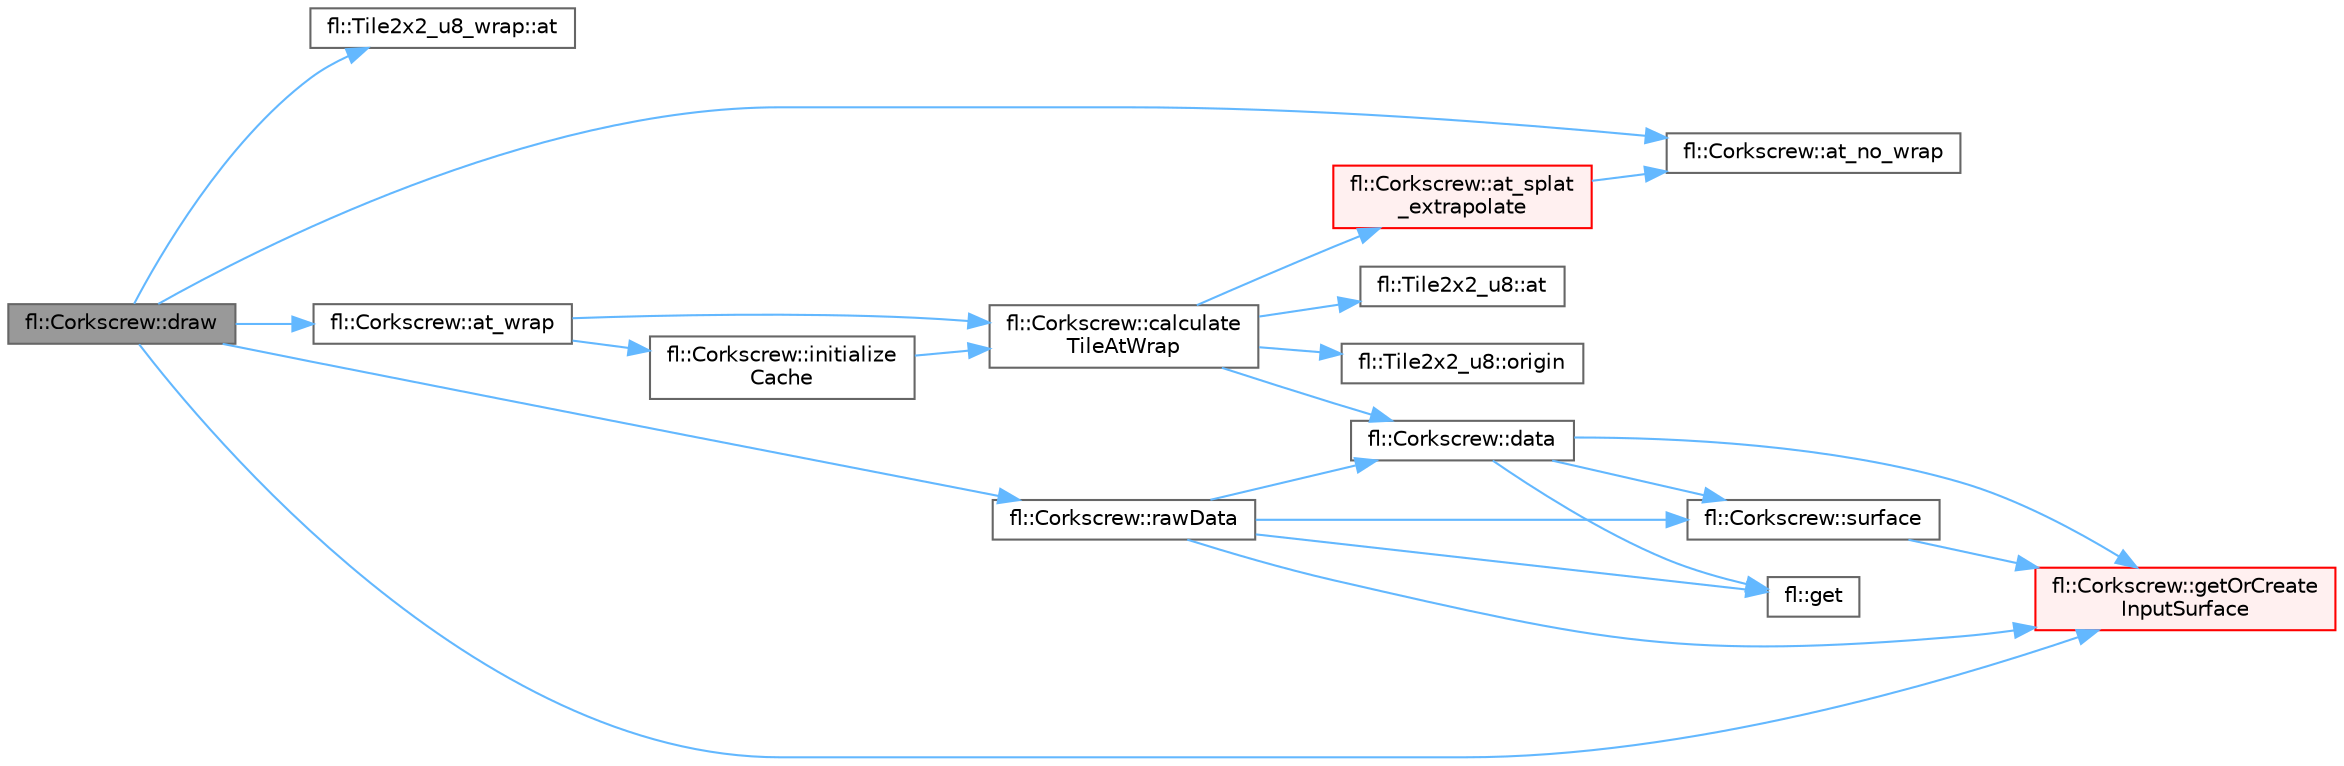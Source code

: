 digraph "fl::Corkscrew::draw"
{
 // INTERACTIVE_SVG=YES
 // LATEX_PDF_SIZE
  bgcolor="transparent";
  edge [fontname=Helvetica,fontsize=10,labelfontname=Helvetica,labelfontsize=10];
  node [fontname=Helvetica,fontsize=10,shape=box,height=0.2,width=0.4];
  rankdir="LR";
  Node1 [id="Node000001",label="fl::Corkscrew::draw",height=0.2,width=0.4,color="gray40", fillcolor="grey60", style="filled", fontcolor="black",tooltip=" "];
  Node1 -> Node2 [id="edge1_Node000001_Node000002",color="steelblue1",style="solid",tooltip=" "];
  Node2 [id="Node000002",label="fl::Tile2x2_u8_wrap::at",height=0.2,width=0.4,color="grey40", fillcolor="white", style="filled",URL="$df/d21/classfl_1_1_tile2x2__u8__wrap_a706ef3a4bc4a436faa4c253e26768c23.html#a706ef3a4bc4a436faa4c253e26768c23",tooltip=" "];
  Node1 -> Node3 [id="edge2_Node000001_Node000003",color="steelblue1",style="solid",tooltip=" "];
  Node3 [id="Node000003",label="fl::Corkscrew::at_no_wrap",height=0.2,width=0.4,color="grey40", fillcolor="white", style="filled",URL="$dc/d82/classfl_1_1_corkscrew_adc36822ef180aae5e8ef1647aaa5e9eb.html#adc36822ef180aae5e8ef1647aaa5e9eb",tooltip=" "];
  Node1 -> Node4 [id="edge3_Node000001_Node000004",color="steelblue1",style="solid",tooltip=" "];
  Node4 [id="Node000004",label="fl::Corkscrew::at_wrap",height=0.2,width=0.4,color="grey40", fillcolor="white", style="filled",URL="$dc/d82/classfl_1_1_corkscrew_ac2d7b05f94370ed3f83dcb3673589fad.html#ac2d7b05f94370ed3f83dcb3673589fad",tooltip=" "];
  Node4 -> Node5 [id="edge4_Node000004_Node000005",color="steelblue1",style="solid",tooltip=" "];
  Node5 [id="Node000005",label="fl::Corkscrew::calculate\lTileAtWrap",height=0.2,width=0.4,color="grey40", fillcolor="white", style="filled",URL="$dc/d82/classfl_1_1_corkscrew_a19e8c25e03e4efe26891f9e2ec166d5c.html#a19e8c25e03e4efe26891f9e2ec166d5c",tooltip=" "];
  Node5 -> Node6 [id="edge5_Node000005_Node000006",color="steelblue1",style="solid",tooltip=" "];
  Node6 [id="Node000006",label="fl::Tile2x2_u8::at",height=0.2,width=0.4,color="grey40", fillcolor="white", style="filled",URL="$d0/d2b/classfl_1_1_tile2x2__u8_a53d97221d08a4fc65b1a9bc28a908efd.html#a53d97221d08a4fc65b1a9bc28a908efd",tooltip=" "];
  Node5 -> Node7 [id="edge6_Node000005_Node000007",color="steelblue1",style="solid",tooltip=" "];
  Node7 [id="Node000007",label="fl::Corkscrew::at_splat\l_extrapolate",height=0.2,width=0.4,color="red", fillcolor="#FFF0F0", style="filled",URL="$dc/d82/classfl_1_1_corkscrew_a17fb6139424f13bebfa1177619f62baf.html#a17fb6139424f13bebfa1177619f62baf",tooltip=" "];
  Node7 -> Node3 [id="edge7_Node000007_Node000003",color="steelblue1",style="solid",tooltip=" "];
  Node5 -> Node15 [id="edge8_Node000005_Node000015",color="steelblue1",style="solid",tooltip=" "];
  Node15 [id="Node000015",label="fl::Corkscrew::data",height=0.2,width=0.4,color="grey40", fillcolor="white", style="filled",URL="$dc/d82/classfl_1_1_corkscrew_a3d686ab585244b7860e186871312b068.html#a3d686ab585244b7860e186871312b068",tooltip=" "];
  Node15 -> Node16 [id="edge9_Node000015_Node000016",color="steelblue1",style="solid",tooltip=" "];
  Node16 [id="Node000016",label="fl::get",height=0.2,width=0.4,color="grey40", fillcolor="white", style="filled",URL="$d4/d36/namespacefl_aaad7bab3a46c3353c72c671c8372be3e.html#aaad7bab3a46c3353c72c671c8372be3e",tooltip=" "];
  Node15 -> Node17 [id="edge10_Node000015_Node000017",color="steelblue1",style="solid",tooltip=" "];
  Node17 [id="Node000017",label="fl::Corkscrew::getOrCreate\lInputSurface",height=0.2,width=0.4,color="red", fillcolor="#FFF0F0", style="filled",URL="$dc/d82/classfl_1_1_corkscrew_a17c8c97b7a262ad4c54c28a502743141.html#a17c8c97b7a262ad4c54c28a502743141",tooltip=" "];
  Node15 -> Node19 [id="edge11_Node000015_Node000019",color="steelblue1",style="solid",tooltip=" "];
  Node19 [id="Node000019",label="fl::Corkscrew::surface",height=0.2,width=0.4,color="grey40", fillcolor="white", style="filled",URL="$dc/d82/classfl_1_1_corkscrew_a25a73ed729bff97dbe51da99abb9ced5.html#a25a73ed729bff97dbe51da99abb9ced5",tooltip=" "];
  Node19 -> Node17 [id="edge12_Node000019_Node000017",color="steelblue1",style="solid",tooltip=" "];
  Node5 -> Node20 [id="edge13_Node000005_Node000020",color="steelblue1",style="solid",tooltip=" "];
  Node20 [id="Node000020",label="fl::Tile2x2_u8::origin",height=0.2,width=0.4,color="grey40", fillcolor="white", style="filled",URL="$d0/d2b/classfl_1_1_tile2x2__u8_ad60b97c632dd602202799edbace45cfa.html#ad60b97c632dd602202799edbace45cfa",tooltip=" "];
  Node4 -> Node21 [id="edge14_Node000004_Node000021",color="steelblue1",style="solid",tooltip=" "];
  Node21 [id="Node000021",label="fl::Corkscrew::initialize\lCache",height=0.2,width=0.4,color="grey40", fillcolor="white", style="filled",URL="$dc/d82/classfl_1_1_corkscrew_ab6ad3e3bc89051fb0d64526a97b3ae20.html#ab6ad3e3bc89051fb0d64526a97b3ae20",tooltip=" "];
  Node21 -> Node5 [id="edge15_Node000021_Node000005",color="steelblue1",style="solid",tooltip=" "];
  Node1 -> Node17 [id="edge16_Node000001_Node000017",color="steelblue1",style="solid",tooltip=" "];
  Node1 -> Node22 [id="edge17_Node000001_Node000022",color="steelblue1",style="solid",tooltip=" "];
  Node22 [id="Node000022",label="fl::Corkscrew::rawData",height=0.2,width=0.4,color="grey40", fillcolor="white", style="filled",URL="$dc/d82/classfl_1_1_corkscrew_a8fdd82f2f2be5b50e5d62fa176bef8d8.html#a8fdd82f2f2be5b50e5d62fa176bef8d8",tooltip=" "];
  Node22 -> Node15 [id="edge18_Node000022_Node000015",color="steelblue1",style="solid",tooltip=" "];
  Node22 -> Node16 [id="edge19_Node000022_Node000016",color="steelblue1",style="solid",tooltip=" "];
  Node22 -> Node17 [id="edge20_Node000022_Node000017",color="steelblue1",style="solid",tooltip=" "];
  Node22 -> Node19 [id="edge21_Node000022_Node000019",color="steelblue1",style="solid",tooltip=" "];
}

